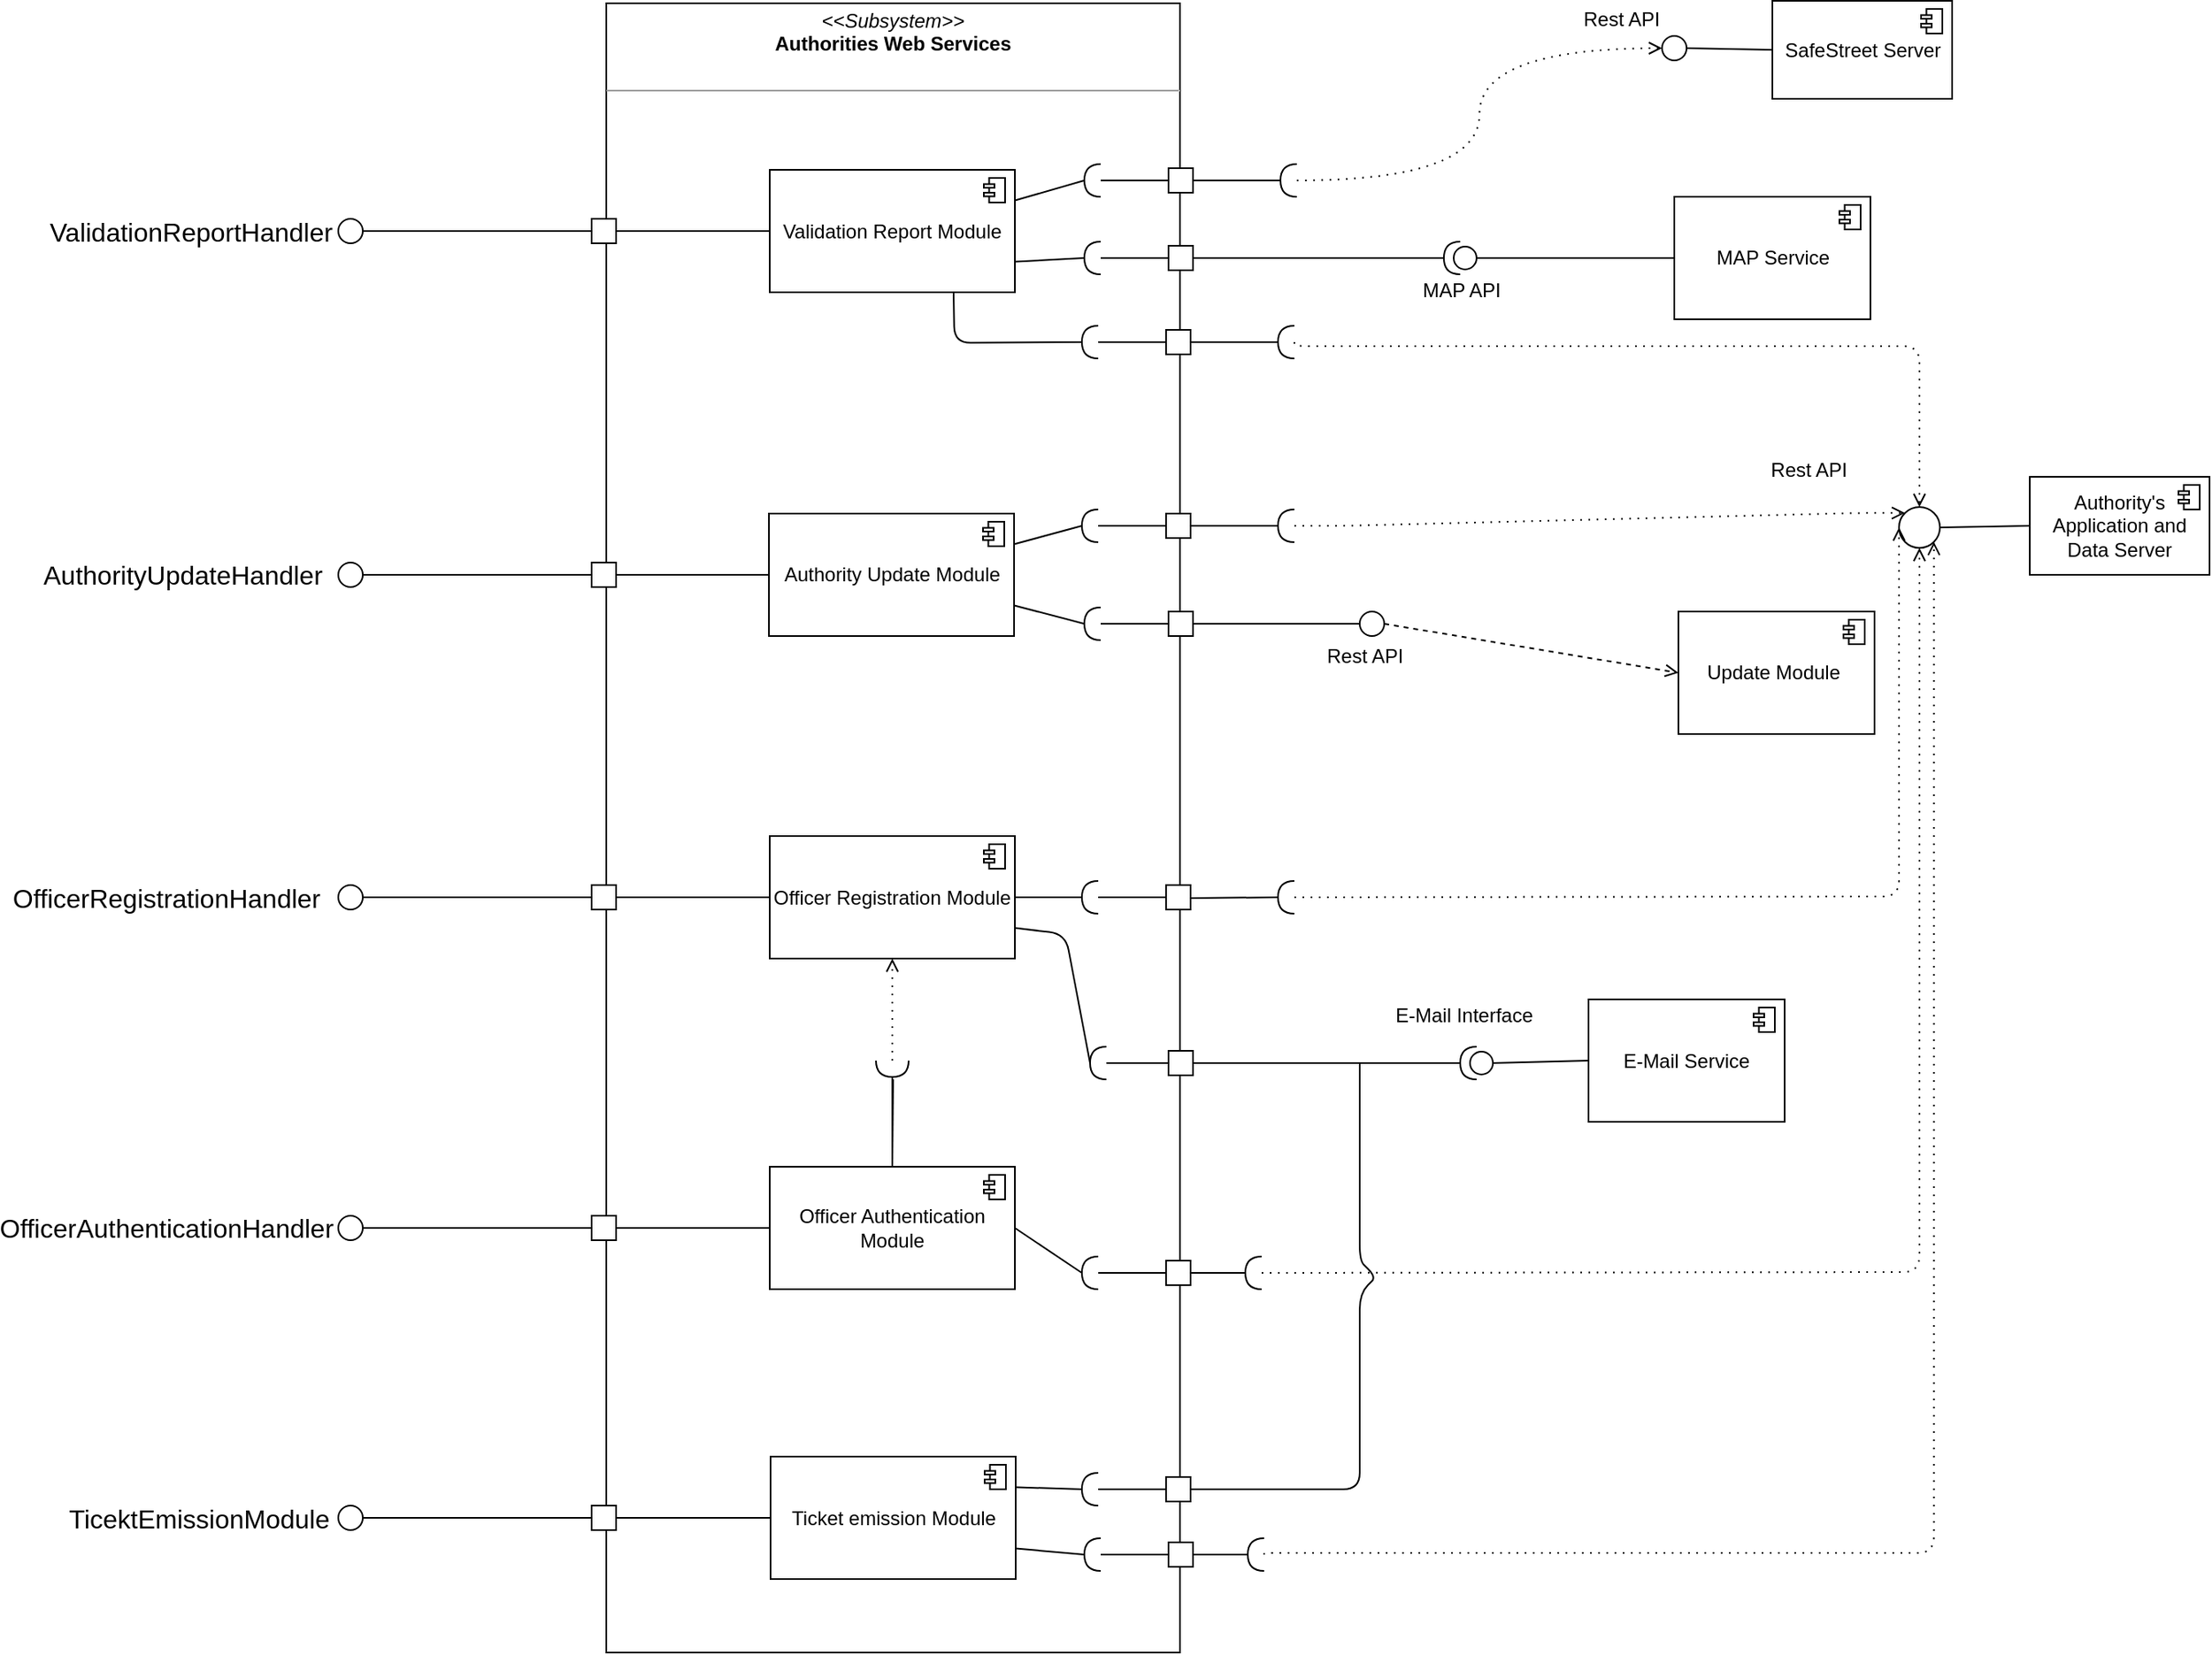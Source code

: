 <mxfile version="12.2.6" type="device" pages="1"><diagram id="7313FzTqsK04Uug-uQVO" name="Page-1"><mxGraphModel dx="630" dy="355" grid="1" gridSize="10" guides="1" tooltips="1" connect="1" arrows="1" fold="1" page="0" pageScale="1" pageWidth="1169" pageHeight="827" math="0" shadow="0"><root><mxCell id="0"/><mxCell id="1" parent="0"/><mxCell id="FjwU_czPNZbMRuDMUTkE-5" value="&lt;p style=&quot;margin: 0px ; margin-top: 4px ; text-align: center&quot;&gt;&lt;i&gt;&amp;lt;&amp;lt;Subsystem&amp;gt;&amp;gt;&lt;/i&gt;&lt;br&gt;&lt;b&gt;Authorities Web Services&lt;/b&gt;&lt;/p&gt;&lt;br&gt;&lt;hr size=&quot;1&quot;&gt;&lt;p style=&quot;margin: 0px ; margin-left: 4px&quot;&gt;&lt;br&gt;&lt;/p&gt;" style="verticalAlign=top;align=left;overflow=fill;fontSize=12;fontFamily=Helvetica;html=1;" parent="1" vertex="1"><mxGeometry x="409" y="30" width="351" height="1010" as="geometry"/></mxCell><mxCell id="FjwU_czPNZbMRuDMUTkE-6" value="Validation Report Module" style="html=1;outlineConnect=0;whiteSpace=wrap;shape=mxgraph.archimate3.application;appType=comp;archiType=square;" parent="1" vertex="1"><mxGeometry x="509" y="132" width="150" height="75" as="geometry"/></mxCell><mxCell id="FjwU_czPNZbMRuDMUTkE-7" value="Authority Update Module" style="html=1;outlineConnect=0;whiteSpace=wrap;shape=mxgraph.archimate3.application;appType=comp;archiType=square;" parent="1" vertex="1"><mxGeometry x="508.5" y="342.5" width="150" height="75" as="geometry"/></mxCell><mxCell id="FjwU_czPNZbMRuDMUTkE-8" value="Officer Registration Module" style="html=1;outlineConnect=0;whiteSpace=wrap;shape=mxgraph.archimate3.application;appType=comp;archiType=square;" parent="1" vertex="1"><mxGeometry x="509" y="540" width="150" height="75" as="geometry"/></mxCell><mxCell id="FjwU_czPNZbMRuDMUTkE-9" value="MAP Service" style="html=1;outlineConnect=0;whiteSpace=wrap;shape=mxgraph.archimate3.application;appType=comp;archiType=square;" parent="1" vertex="1"><mxGeometry x="1062.5" y="148.5" width="120" height="75" as="geometry"/></mxCell><mxCell id="FjwU_czPNZbMRuDMUTkE-11" value="&lt;font style=&quot;font-size: 16px&quot;&gt;ValidationReportHandler&lt;/font&gt;" style="text;html=1;strokeColor=none;fillColor=none;align=center;verticalAlign=middle;whiteSpace=wrap;rounded=0;" parent="1" vertex="1"><mxGeometry x="110" y="153" width="90" height="33" as="geometry"/></mxCell><mxCell id="FjwU_czPNZbMRuDMUTkE-13" value="" style="ellipse;html=1;verticalLabelPosition=bottom;labelBackgroundColor=#ffffff;verticalAlign=top;fillColor=#ffffff;aspect=fixed;" parent="1" vertex="1"><mxGeometry x="245" y="162" width="15" height="15" as="geometry"/></mxCell><mxCell id="FjwU_czPNZbMRuDMUTkE-14" value="" style="whiteSpace=wrap;html=1;aspect=fixed;" parent="1" vertex="1"><mxGeometry x="400" y="162" width="15" height="15" as="geometry"/></mxCell><mxCell id="FjwU_czPNZbMRuDMUTkE-15" value="" style="endArrow=none;html=1;exitX=1;exitY=0.5;exitDx=0;exitDy=0;entryX=0;entryY=0.5;entryDx=0;entryDy=0;" parent="1" source="FjwU_czPNZbMRuDMUTkE-13" target="FjwU_czPNZbMRuDMUTkE-14" edge="1"><mxGeometry width="50" height="50" relative="1" as="geometry"><mxPoint x="310" y="250" as="sourcePoint"/><mxPoint x="360" y="200" as="targetPoint"/></mxGeometry></mxCell><mxCell id="FjwU_czPNZbMRuDMUTkE-16" value="" style="endArrow=none;html=1;entryX=0;entryY=0.5;entryDx=0;entryDy=0;entryPerimeter=0;exitX=1;exitY=0.5;exitDx=0;exitDy=0;" parent="1" source="FjwU_czPNZbMRuDMUTkE-14" target="FjwU_czPNZbMRuDMUTkE-6" edge="1"><mxGeometry width="50" height="50" relative="1" as="geometry"><mxPoint x="290" y="290" as="sourcePoint"/><mxPoint x="340" y="240" as="targetPoint"/></mxGeometry></mxCell><mxCell id="FjwU_czPNZbMRuDMUTkE-17" value="" style="whiteSpace=wrap;html=1;aspect=fixed;" parent="1" vertex="1"><mxGeometry x="753" y="178.5" width="15" height="15" as="geometry"/></mxCell><mxCell id="FjwU_czPNZbMRuDMUTkE-18" value="" style="shape=requiredInterface;html=1;verticalLabelPosition=bottom;direction=west;" parent="1" vertex="1"><mxGeometry x="701.5" y="176" width="10" height="20" as="geometry"/></mxCell><mxCell id="FjwU_czPNZbMRuDMUTkE-23" value="" style="endArrow=none;html=1;entryX=1;entryY=0.5;entryDx=0;entryDy=0;entryPerimeter=0;exitX=1;exitY=0.75;exitDx=0;exitDy=0;exitPerimeter=0;" parent="1" source="FjwU_czPNZbMRuDMUTkE-6" target="FjwU_czPNZbMRuDMUTkE-18" edge="1"><mxGeometry width="50" height="50" relative="1" as="geometry"><mxPoint x="658" y="186" as="sourcePoint"/><mxPoint x="720" y="215" as="targetPoint"/></mxGeometry></mxCell><mxCell id="FjwU_czPNZbMRuDMUTkE-24" value="" style="endArrow=none;html=1;entryX=0;entryY=0.5;entryDx=0;entryDy=0;exitX=0;exitY=0.5;exitDx=0;exitDy=0;exitPerimeter=0;" parent="1" source="FjwU_czPNZbMRuDMUTkE-18" target="FjwU_czPNZbMRuDMUTkE-17" edge="1"><mxGeometry width="50" height="50" relative="1" as="geometry"><mxPoint x="721.5" y="256" as="sourcePoint"/><mxPoint x="763" y="256" as="targetPoint"/></mxGeometry></mxCell><mxCell id="FjwU_czPNZbMRuDMUTkE-25" value="MAP API" style="shape=providedRequiredInterface;html=1;verticalLabelPosition=bottom;direction=west;" parent="1" vertex="1"><mxGeometry x="921.5" y="176" width="20" height="20" as="geometry"/></mxCell><mxCell id="FjwU_czPNZbMRuDMUTkE-28" value="" style="endArrow=none;html=1;entryX=1;entryY=0.5;entryDx=0;entryDy=0;exitX=1;exitY=0.5;exitDx=0;exitDy=0;entryPerimeter=0;" parent="1" source="FjwU_czPNZbMRuDMUTkE-17" target="FjwU_czPNZbMRuDMUTkE-25" edge="1"><mxGeometry width="50" height="50" relative="1" as="geometry"><mxPoint x="778" y="256" as="sourcePoint"/><mxPoint x="931.5" y="255" as="targetPoint"/></mxGeometry></mxCell><mxCell id="FjwU_czPNZbMRuDMUTkE-30" value="" style="endArrow=none;html=1;entryX=0;entryY=0.5;entryDx=0;entryDy=0;exitX=0;exitY=0.5;exitDx=0;exitDy=0;entryPerimeter=0;exitPerimeter=0;" parent="1" source="FjwU_czPNZbMRuDMUTkE-25" target="FjwU_czPNZbMRuDMUTkE-9" edge="1"><mxGeometry width="50" height="50" relative="1" as="geometry"><mxPoint x="950" y="204" as="sourcePoint"/><mxPoint x="1070" y="207.5" as="targetPoint"/></mxGeometry></mxCell><mxCell id="FjwU_czPNZbMRuDMUTkE-31" value="Authority's Application and Data Server" style="html=1;outlineConnect=0;whiteSpace=wrap;shape=mxgraph.archimate3.application;appType=comp;archiType=square;" parent="1" vertex="1"><mxGeometry x="1280" y="320" width="110" height="60" as="geometry"/></mxCell><mxCell id="FjwU_czPNZbMRuDMUTkE-32" value="" style="ellipse;html=1;verticalLabelPosition=bottom;labelBackgroundColor=#ffffff;verticalAlign=top;fillColor=#ffffff;aspect=fixed;" parent="1" vertex="1"><mxGeometry x="1200" y="338.5" width="25" height="25" as="geometry"/></mxCell><mxCell id="FjwU_czPNZbMRuDMUTkE-33" value="" style="endArrow=none;html=1;entryX=0;entryY=0.5;entryDx=0;entryDy=0;exitX=1;exitY=0.5;exitDx=0;exitDy=0;entryPerimeter=0;" parent="1" source="FjwU_czPNZbMRuDMUTkE-32" target="FjwU_czPNZbMRuDMUTkE-31" edge="1"><mxGeometry width="50" height="50" relative="1" as="geometry"><mxPoint x="992" y="259" as="sourcePoint"/><mxPoint x="1112" y="262.5" as="targetPoint"/></mxGeometry></mxCell><mxCell id="FjwU_czPNZbMRuDMUTkE-34" value="" style="shape=requiredInterface;html=1;verticalLabelPosition=bottom;direction=west;" parent="1" vertex="1"><mxGeometry x="700" y="227.5" width="10" height="20" as="geometry"/></mxCell><mxCell id="FjwU_czPNZbMRuDMUTkE-35" value="" style="endArrow=none;html=1;entryX=0;entryY=0.5;entryDx=0;entryDy=0;exitX=0;exitY=0.5;exitDx=0;exitDy=0;exitPerimeter=0;" parent="1" source="FjwU_czPNZbMRuDMUTkE-34" target="FjwU_czPNZbMRuDMUTkE-36" edge="1"><mxGeometry width="50" height="50" relative="1" as="geometry"><mxPoint x="720" y="205" as="sourcePoint"/><mxPoint x="761.5" y="205" as="targetPoint"/></mxGeometry></mxCell><mxCell id="FjwU_czPNZbMRuDMUTkE-36" value="" style="whiteSpace=wrap;html=1;aspect=fixed;" parent="1" vertex="1"><mxGeometry x="751.5" y="230" width="15" height="15" as="geometry"/></mxCell><mxCell id="FjwU_czPNZbMRuDMUTkE-37" value="" style="endArrow=none;html=1;entryX=1;entryY=0.5;entryDx=0;entryDy=0;exitX=0.75;exitY=1;exitDx=0;exitDy=0;exitPerimeter=0;entryPerimeter=0;" parent="1" source="FjwU_czPNZbMRuDMUTkE-6" target="FjwU_czPNZbMRuDMUTkE-34" edge="1"><mxGeometry width="50" height="50" relative="1" as="geometry"><mxPoint x="620" y="237" as="sourcePoint"/><mxPoint x="661.5" y="237" as="targetPoint"/><Array as="points"><mxPoint x="622" y="238"/></Array></mxGeometry></mxCell><mxCell id="FjwU_czPNZbMRuDMUTkE-38" value="" style="shape=requiredInterface;html=1;verticalLabelPosition=bottom;direction=west;" parent="1" vertex="1"><mxGeometry x="820" y="227.5" width="10" height="20" as="geometry"/></mxCell><mxCell id="FjwU_czPNZbMRuDMUTkE-39" value="" style="endArrow=none;html=1;entryX=1;entryY=0.5;entryDx=0;entryDy=0;exitX=1;exitY=0.5;exitDx=0;exitDy=0;entryPerimeter=0;" parent="1" source="FjwU_czPNZbMRuDMUTkE-36" target="FjwU_czPNZbMRuDMUTkE-38" edge="1"><mxGeometry width="50" height="50" relative="1" as="geometry"><mxPoint x="720" y="247.5" as="sourcePoint"/><mxPoint x="761.5" y="247.5" as="targetPoint"/></mxGeometry></mxCell><mxCell id="FjwU_czPNZbMRuDMUTkE-41" value="" style="edgeStyle=elbowEdgeStyle;html=1;endArrow=open;elbow=vertical;endFill=0;dashed=1;dashPattern=1 4;exitX=0;exitY=0.5;exitDx=0;exitDy=0;exitPerimeter=0;entryX=0.5;entryY=0;entryDx=0;entryDy=0;" parent="1" source="FjwU_czPNZbMRuDMUTkE-38" target="FjwU_czPNZbMRuDMUTkE-32" edge="1"><mxGeometry width="160" relative="1" as="geometry"><mxPoint x="870" y="250" as="sourcePoint"/><mxPoint x="1030" y="250" as="targetPoint"/><Array as="points"><mxPoint x="880" y="240"/><mxPoint x="910" y="240"/></Array></mxGeometry></mxCell><mxCell id="FjwU_czPNZbMRuDMUTkE-43" value="Rest API" style="text;html=1;strokeColor=none;fillColor=none;align=center;verticalAlign=middle;whiteSpace=wrap;rounded=0;" parent="1" vertex="1"><mxGeometry x="1100" y="306" width="90" height="20" as="geometry"/></mxCell><mxCell id="FjwU_czPNZbMRuDMUTkE-49" value="" style="shape=requiredInterface;html=1;verticalLabelPosition=bottom;direction=west;" parent="1" vertex="1"><mxGeometry x="700" y="340" width="10" height="20" as="geometry"/></mxCell><mxCell id="FjwU_czPNZbMRuDMUTkE-50" value="" style="endArrow=none;html=1;entryX=0;entryY=0.5;entryDx=0;entryDy=0;exitX=0;exitY=0.5;exitDx=0;exitDy=0;exitPerimeter=0;" parent="1" source="FjwU_czPNZbMRuDMUTkE-49" target="FjwU_czPNZbMRuDMUTkE-51" edge="1"><mxGeometry width="50" height="50" relative="1" as="geometry"><mxPoint x="720" y="317.5" as="sourcePoint"/><mxPoint x="761.5" y="317.5" as="targetPoint"/></mxGeometry></mxCell><mxCell id="FjwU_czPNZbMRuDMUTkE-51" value="" style="whiteSpace=wrap;html=1;aspect=fixed;" parent="1" vertex="1"><mxGeometry x="751.5" y="342.5" width="15" height="15" as="geometry"/></mxCell><mxCell id="FjwU_czPNZbMRuDMUTkE-52" value="" style="shape=requiredInterface;html=1;verticalLabelPosition=bottom;direction=west;" parent="1" vertex="1"><mxGeometry x="820" y="340" width="10" height="20" as="geometry"/></mxCell><mxCell id="FjwU_czPNZbMRuDMUTkE-53" value="" style="endArrow=none;html=1;entryX=1;entryY=0.5;entryDx=0;entryDy=0;exitX=1;exitY=0.5;exitDx=0;exitDy=0;entryPerimeter=0;" parent="1" source="FjwU_czPNZbMRuDMUTkE-51" target="FjwU_czPNZbMRuDMUTkE-52" edge="1"><mxGeometry width="50" height="50" relative="1" as="geometry"><mxPoint x="720" y="360" as="sourcePoint"/><mxPoint x="761.5" y="360" as="targetPoint"/></mxGeometry></mxCell><mxCell id="FjwU_czPNZbMRuDMUTkE-54" value="" style="endArrow=none;html=1;entryX=1;entryY=0.5;entryDx=0;entryDy=0;exitX=1;exitY=0.25;exitDx=0;exitDy=0;exitPerimeter=0;entryPerimeter=0;" parent="1" source="FjwU_czPNZbMRuDMUTkE-7" target="FjwU_czPNZbMRuDMUTkE-49" edge="1"><mxGeometry width="50" height="50" relative="1" as="geometry"><mxPoint x="720" y="390" as="sourcePoint"/><mxPoint x="761.5" y="390" as="targetPoint"/></mxGeometry></mxCell><mxCell id="FjwU_czPNZbMRuDMUTkE-55" value="" style="edgeStyle=entityRelationEdgeStyle;html=1;endArrow=open;elbow=vertical;endFill=0;dashed=1;dashPattern=1 4;exitX=0;exitY=0.5;exitDx=0;exitDy=0;exitPerimeter=0;entryX=0;entryY=0;entryDx=0;entryDy=0;" parent="1" source="FjwU_czPNZbMRuDMUTkE-52" target="FjwU_czPNZbMRuDMUTkE-32" edge="1"><mxGeometry width="160" relative="1" as="geometry"><mxPoint x="840.345" y="247.207" as="sourcePoint"/><mxPoint x="1080" y="333" as="targetPoint"/></mxGeometry></mxCell><mxCell id="FjwU_czPNZbMRuDMUTkE-59" value="" style="ellipse;html=1;verticalLabelPosition=bottom;labelBackgroundColor=#ffffff;verticalAlign=top;fillColor=#ffffff;aspect=fixed;" parent="1" vertex="1"><mxGeometry x="245" y="372.5" width="15" height="15" as="geometry"/></mxCell><mxCell id="FjwU_czPNZbMRuDMUTkE-60" value="" style="whiteSpace=wrap;html=1;aspect=fixed;" parent="1" vertex="1"><mxGeometry x="400" y="372.5" width="15" height="15" as="geometry"/></mxCell><mxCell id="FjwU_czPNZbMRuDMUTkE-61" value="" style="endArrow=none;html=1;exitX=1;exitY=0.5;exitDx=0;exitDy=0;entryX=0;entryY=0.5;entryDx=0;entryDy=0;" parent="1" source="FjwU_czPNZbMRuDMUTkE-59" target="FjwU_czPNZbMRuDMUTkE-60" edge="1"><mxGeometry width="50" height="50" relative="1" as="geometry"><mxPoint x="310" y="460.5" as="sourcePoint"/><mxPoint x="360" y="410.5" as="targetPoint"/></mxGeometry></mxCell><mxCell id="FjwU_czPNZbMRuDMUTkE-62" value="&lt;font style=&quot;font-size: 16px&quot;&gt;AuthorityUpdateHandler&lt;/font&gt;" style="text;html=1;strokeColor=none;fillColor=none;align=center;verticalAlign=middle;whiteSpace=wrap;rounded=0;" parent="1" vertex="1"><mxGeometry x="105" y="363.5" width="90" height="33" as="geometry"/></mxCell><mxCell id="FjwU_czPNZbMRuDMUTkE-63" value="" style="endArrow=none;html=1;exitX=1;exitY=0.5;exitDx=0;exitDy=0;entryX=0;entryY=0.5;entryDx=0;entryDy=0;entryPerimeter=0;" parent="1" source="FjwU_czPNZbMRuDMUTkE-60" target="FjwU_czPNZbMRuDMUTkE-7" edge="1"><mxGeometry width="50" height="50" relative="1" as="geometry"><mxPoint x="270" y="390" as="sourcePoint"/><mxPoint x="410" y="390" as="targetPoint"/></mxGeometry></mxCell><mxCell id="FjwU_czPNZbMRuDMUTkE-74" value="" style="shape=requiredInterface;html=1;verticalLabelPosition=bottom;direction=west;" parent="1" vertex="1"><mxGeometry x="700" y="567.5" width="10" height="20" as="geometry"/></mxCell><mxCell id="FjwU_czPNZbMRuDMUTkE-75" value="" style="endArrow=none;html=1;entryX=0;entryY=0.5;entryDx=0;entryDy=0;exitX=0;exitY=0.5;exitDx=0;exitDy=0;exitPerimeter=0;" parent="1" source="FjwU_czPNZbMRuDMUTkE-74" target="FjwU_czPNZbMRuDMUTkE-76" edge="1"><mxGeometry width="50" height="50" relative="1" as="geometry"><mxPoint x="720" y="545" as="sourcePoint"/><mxPoint x="761.5" y="545" as="targetPoint"/></mxGeometry></mxCell><mxCell id="FjwU_czPNZbMRuDMUTkE-76" value="" style="whiteSpace=wrap;html=1;aspect=fixed;" parent="1" vertex="1"><mxGeometry x="751.5" y="570" width="15" height="15" as="geometry"/></mxCell><mxCell id="FjwU_czPNZbMRuDMUTkE-79" value="" style="endArrow=none;html=1;entryX=1;entryY=0.5;entryDx=0;entryDy=0;exitX=1;exitY=0.5;exitDx=0;exitDy=0;exitPerimeter=0;entryPerimeter=0;" parent="1" source="FjwU_czPNZbMRuDMUTkE-8" target="FjwU_czPNZbMRuDMUTkE-74" edge="1"><mxGeometry width="50" height="50" relative="1" as="geometry"><mxPoint x="720" y="587.5" as="sourcePoint"/><mxPoint x="761.5" y="587.5" as="targetPoint"/></mxGeometry></mxCell><mxCell id="FjwU_czPNZbMRuDMUTkE-84" value="" style="ellipse;html=1;verticalLabelPosition=bottom;labelBackgroundColor=#ffffff;verticalAlign=top;fillColor=#ffffff;aspect=fixed;" parent="1" vertex="1"><mxGeometry x="245" y="570" width="15" height="15" as="geometry"/></mxCell><mxCell id="FjwU_czPNZbMRuDMUTkE-85" value="" style="whiteSpace=wrap;html=1;aspect=fixed;" parent="1" vertex="1"><mxGeometry x="400" y="570" width="15" height="15" as="geometry"/></mxCell><mxCell id="FjwU_czPNZbMRuDMUTkE-86" value="" style="endArrow=none;html=1;exitX=1;exitY=0.5;exitDx=0;exitDy=0;entryX=0;entryY=0.5;entryDx=0;entryDy=0;" parent="1" source="FjwU_czPNZbMRuDMUTkE-84" target="FjwU_czPNZbMRuDMUTkE-85" edge="1"><mxGeometry width="50" height="50" relative="1" as="geometry"><mxPoint x="310" y="658" as="sourcePoint"/><mxPoint x="360" y="608" as="targetPoint"/></mxGeometry></mxCell><mxCell id="FjwU_czPNZbMRuDMUTkE-87" value="&lt;span style=&quot;font-size: 16px&quot;&gt;OfficerAuthenticationHandler&lt;/span&gt;" style="text;html=1;strokeColor=none;fillColor=none;align=center;verticalAlign=middle;whiteSpace=wrap;rounded=0;" parent="1" vertex="1"><mxGeometry x="105" y="763.5" width="70" height="33" as="geometry"/></mxCell><mxCell id="FjwU_czPNZbMRuDMUTkE-89" value="" style="endArrow=none;html=1;entryX=0;entryY=0.5;entryDx=0;entryDy=0;entryPerimeter=0;exitX=1;exitY=0.5;exitDx=0;exitDy=0;" parent="1" source="FjwU_czPNZbMRuDMUTkE-85" target="FjwU_czPNZbMRuDMUTkE-8" edge="1"><mxGeometry width="50" height="50" relative="1" as="geometry"><mxPoint x="270.0" y="587.5" as="sourcePoint"/><mxPoint x="410" y="587.5" as="targetPoint"/></mxGeometry></mxCell><mxCell id="FjwU_czPNZbMRuDMUTkE-98" value="Officer Authentication Module" style="html=1;outlineConnect=0;whiteSpace=wrap;shape=mxgraph.archimate3.application;appType=comp;archiType=square;" parent="1" vertex="1"><mxGeometry x="509" y="742.5" width="150" height="75" as="geometry"/></mxCell><mxCell id="FjwU_czPNZbMRuDMUTkE-99" value="" style="ellipse;html=1;verticalLabelPosition=bottom;labelBackgroundColor=#ffffff;verticalAlign=top;fillColor=#ffffff;aspect=fixed;" parent="1" vertex="1"><mxGeometry x="245" y="772.5" width="15" height="15" as="geometry"/></mxCell><mxCell id="FjwU_czPNZbMRuDMUTkE-100" value="" style="whiteSpace=wrap;html=1;aspect=fixed;" parent="1" vertex="1"><mxGeometry x="400" y="772.5" width="15" height="15" as="geometry"/></mxCell><mxCell id="FjwU_czPNZbMRuDMUTkE-101" value="" style="endArrow=none;html=1;exitX=1;exitY=0.5;exitDx=0;exitDy=0;entryX=0;entryY=0.5;entryDx=0;entryDy=0;" parent="1" source="FjwU_czPNZbMRuDMUTkE-99" target="FjwU_czPNZbMRuDMUTkE-100" edge="1"><mxGeometry width="50" height="50" relative="1" as="geometry"><mxPoint x="310" y="888" as="sourcePoint"/><mxPoint x="360" y="838" as="targetPoint"/></mxGeometry></mxCell><mxCell id="FjwU_czPNZbMRuDMUTkE-102" value="&lt;font style=&quot;font-size: 16px&quot;&gt;OfficerRegistrationHandler&lt;/font&gt;" style="text;html=1;strokeColor=none;fillColor=none;align=center;verticalAlign=middle;whiteSpace=wrap;rounded=0;" parent="1" vertex="1"><mxGeometry x="85" y="561" width="110" height="33" as="geometry"/></mxCell><mxCell id="FjwU_czPNZbMRuDMUTkE-103" value="" style="endArrow=none;html=1;entryX=0;entryY=0.5;entryDx=0;entryDy=0;entryPerimeter=0;exitX=1;exitY=0.5;exitDx=0;exitDy=0;" parent="1" source="FjwU_czPNZbMRuDMUTkE-100" target="FjwU_czPNZbMRuDMUTkE-98" edge="1"><mxGeometry width="50" height="50" relative="1" as="geometry"><mxPoint x="430" y="808" as="sourcePoint"/><mxPoint x="485" y="870.0" as="targetPoint"/></mxGeometry></mxCell><mxCell id="FjwU_czPNZbMRuDMUTkE-121" value="" style="shape=requiredInterface;html=1;verticalLabelPosition=bottom;direction=west;" parent="1" vertex="1"><mxGeometry x="700" y="797.5" width="10" height="20" as="geometry"/></mxCell><mxCell id="FjwU_czPNZbMRuDMUTkE-122" value="" style="endArrow=none;html=1;entryX=0;entryY=0.5;entryDx=0;entryDy=0;exitX=0;exitY=0.5;exitDx=0;exitDy=0;exitPerimeter=0;" parent="1" source="FjwU_czPNZbMRuDMUTkE-121" target="FjwU_czPNZbMRuDMUTkE-123" edge="1"><mxGeometry width="50" height="50" relative="1" as="geometry"><mxPoint x="720" y="775" as="sourcePoint"/><mxPoint x="761.5" y="775" as="targetPoint"/></mxGeometry></mxCell><mxCell id="FjwU_czPNZbMRuDMUTkE-123" value="" style="whiteSpace=wrap;html=1;aspect=fixed;" parent="1" vertex="1"><mxGeometry x="751.5" y="800" width="15" height="15" as="geometry"/></mxCell><mxCell id="FjwU_czPNZbMRuDMUTkE-124" value="" style="shape=requiredInterface;html=1;verticalLabelPosition=bottom;direction=west;" parent="1" vertex="1"><mxGeometry x="800" y="797.5" width="10" height="20" as="geometry"/></mxCell><mxCell id="FjwU_czPNZbMRuDMUTkE-125" value="" style="endArrow=none;html=1;entryX=1;entryY=0.5;entryDx=0;entryDy=0;exitX=1;exitY=0.5;exitDx=0;exitDy=0;entryPerimeter=0;" parent="1" source="FjwU_czPNZbMRuDMUTkE-123" target="FjwU_czPNZbMRuDMUTkE-124" edge="1"><mxGeometry width="50" height="50" relative="1" as="geometry"><mxPoint x="720" y="817.5" as="sourcePoint"/><mxPoint x="761.5" y="817.5" as="targetPoint"/></mxGeometry></mxCell><mxCell id="FjwU_czPNZbMRuDMUTkE-126" value="" style="endArrow=none;html=1;entryX=1;entryY=0.5;entryDx=0;entryDy=0;exitX=1;exitY=0.5;exitDx=0;exitDy=0;exitPerimeter=0;entryPerimeter=0;" parent="1" source="FjwU_czPNZbMRuDMUTkE-98" target="FjwU_czPNZbMRuDMUTkE-121" edge="1"><mxGeometry width="50" height="50" relative="1" as="geometry"><mxPoint x="720" y="695.5" as="sourcePoint"/><mxPoint x="761.5" y="695.5" as="targetPoint"/></mxGeometry></mxCell><mxCell id="FjwU_czPNZbMRuDMUTkE-127" value="" style="edgeStyle=elbowEdgeStyle;html=1;endArrow=open;elbow=vertical;endFill=0;dashed=1;dashPattern=1 4;exitX=0;exitY=0.5;exitDx=0;exitDy=0;exitPerimeter=0;entryX=0.5;entryY=1;entryDx=0;entryDy=0;" parent="1" source="FjwU_czPNZbMRuDMUTkE-124" target="FjwU_czPNZbMRuDMUTkE-32" edge="1"><mxGeometry width="160" relative="1" as="geometry"><mxPoint x="849.845" y="810.448" as="sourcePoint"/><mxPoint x="998" y="808" as="targetPoint"/><Array as="points"><mxPoint x="980" y="807"/><mxPoint x="1150" y="808"/><mxPoint x="1120" y="807"/><mxPoint x="1110" y="840"/><mxPoint x="1230" y="793"/><mxPoint x="1030" y="800"/><mxPoint x="1179.5" y="811"/><mxPoint x="989.5" y="810.5"/></Array></mxGeometry></mxCell><mxCell id="Ybgn34flJqkv2Dovc1XF-6" value="" style="endArrow=none;html=1;exitX=0;exitY=0.5;exitDx=0;exitDy=0;exitPerimeter=0;entryX=0.5;entryY=0;entryDx=0;entryDy=0;entryPerimeter=0;" parent="1" target="FjwU_czPNZbMRuDMUTkE-98" edge="1"><mxGeometry width="50" height="50" relative="1" as="geometry"><mxPoint x="584.5" y="689" as="sourcePoint"/><mxPoint x="630.5" y="712.5" as="targetPoint"/><Array as="points"/></mxGeometry></mxCell><mxCell id="Ybgn34flJqkv2Dovc1XF-29" value="" style="shape=requiredInterface;html=1;verticalLabelPosition=bottom;direction=west;" parent="1" vertex="1"><mxGeometry x="820" y="567.5" width="10" height="20" as="geometry"/></mxCell><mxCell id="Ybgn34flJqkv2Dovc1XF-30" value="" style="endArrow=none;html=1;entryX=1;entryY=0.5;entryDx=0;entryDy=0;entryPerimeter=0;" parent="1" target="Ybgn34flJqkv2Dovc1XF-29" edge="1"><mxGeometry width="50" height="50" relative="1" as="geometry"><mxPoint x="767" y="578" as="sourcePoint"/><mxPoint x="830" y="390" as="targetPoint"/></mxGeometry></mxCell><mxCell id="Ybgn34flJqkv2Dovc1XF-31" value="" style="edgeStyle=elbowEdgeStyle;html=1;endArrow=open;elbow=vertical;endFill=0;dashed=1;dashPattern=1 4;exitX=0;exitY=0.5;exitDx=0;exitDy=0;exitPerimeter=0;entryX=0;entryY=0.5;entryDx=0;entryDy=0;" parent="1" source="Ybgn34flJqkv2Dovc1XF-29" target="FjwU_czPNZbMRuDMUTkE-32" edge="1"><mxGeometry width="160" relative="1" as="geometry"><mxPoint x="846.345" y="577.552" as="sourcePoint"/><mxPoint x="1280" y="577" as="targetPoint"/><Array as="points"><mxPoint x="1000" y="577"/><mxPoint x="1016" y="577"/><mxPoint x="1186" y="578"/><mxPoint x="1156" y="577"/><mxPoint x="1146" y="610"/><mxPoint x="1266" y="563"/><mxPoint x="1066" y="570"/><mxPoint x="1215.5" y="581"/><mxPoint x="1025.5" y="580.5"/></Array></mxGeometry></mxCell><mxCell id="n9TejA19yxq6GMOSqFaD-4" value="Update Module&amp;nbsp;" style="html=1;outlineConnect=0;whiteSpace=wrap;shape=mxgraph.archimate3.application;appType=comp;archiType=square;" vertex="1" parent="1"><mxGeometry x="1065" y="402.5" width="120" height="75" as="geometry"/></mxCell><mxCell id="n9TejA19yxq6GMOSqFaD-6" value="" style="endArrow=open;html=1;entryX=0;entryY=0.5;entryDx=0;entryDy=0;exitX=1;exitY=0.5;exitDx=0;exitDy=0;entryPerimeter=0;dashed=1;endFill=0;" edge="1" parent="1" source="n9TejA19yxq6GMOSqFaD-75" target="n9TejA19yxq6GMOSqFaD-4"><mxGeometry width="50" height="50" relative="1" as="geometry"><mxPoint x="890" y="410" as="sourcePoint"/><mxPoint x="1057.5" y="510" as="targetPoint"/></mxGeometry></mxCell><mxCell id="n9TejA19yxq6GMOSqFaD-12" value="" style="shape=requiredInterface;html=1;verticalLabelPosition=bottom;direction=west;" vertex="1" parent="1"><mxGeometry x="701.5" y="400" width="10" height="20" as="geometry"/></mxCell><mxCell id="n9TejA19yxq6GMOSqFaD-13" value="" style="endArrow=none;html=1;entryX=0;entryY=0.5;entryDx=0;entryDy=0;exitX=0;exitY=0.5;exitDx=0;exitDy=0;exitPerimeter=0;" edge="1" parent="1" source="n9TejA19yxq6GMOSqFaD-12" target="n9TejA19yxq6GMOSqFaD-14"><mxGeometry width="50" height="50" relative="1" as="geometry"><mxPoint x="721.5" y="377.5" as="sourcePoint"/><mxPoint x="763.0" y="377.5" as="targetPoint"/></mxGeometry></mxCell><mxCell id="n9TejA19yxq6GMOSqFaD-14" value="" style="whiteSpace=wrap;html=1;aspect=fixed;" vertex="1" parent="1"><mxGeometry x="753" y="402.5" width="15" height="15" as="geometry"/></mxCell><mxCell id="n9TejA19yxq6GMOSqFaD-17" value="" style="endArrow=none;html=1;entryX=1;entryY=0.5;entryDx=0;entryDy=0;exitX=1;exitY=0.75;exitDx=0;exitDy=0;exitPerimeter=0;entryPerimeter=0;" edge="1" parent="1" source="FjwU_czPNZbMRuDMUTkE-7" target="n9TejA19yxq6GMOSqFaD-12"><mxGeometry width="50" height="50" relative="1" as="geometry"><mxPoint x="668.5" y="371.25" as="sourcePoint"/><mxPoint x="710" y="360" as="targetPoint"/></mxGeometry></mxCell><mxCell id="n9TejA19yxq6GMOSqFaD-18" value="" style="endArrow=none;html=1;entryX=0;entryY=0.5;entryDx=0;entryDy=0;exitX=1;exitY=0.5;exitDx=0;exitDy=0;" edge="1" parent="1" source="n9TejA19yxq6GMOSqFaD-14" target="n9TejA19yxq6GMOSqFaD-75"><mxGeometry width="50" height="50" relative="1" as="geometry"><mxPoint x="831.5" y="410" as="sourcePoint"/><mxPoint x="870" y="410" as="targetPoint"/></mxGeometry></mxCell><mxCell id="n9TejA19yxq6GMOSqFaD-19" value="" style="shape=requiredInterface;html=1;verticalLabelPosition=bottom;direction=west;" vertex="1" parent="1"><mxGeometry x="701.5" y="128.5" width="10" height="20" as="geometry"/></mxCell><mxCell id="n9TejA19yxq6GMOSqFaD-20" value="" style="endArrow=none;html=1;entryX=0;entryY=0.5;entryDx=0;entryDy=0;exitX=0;exitY=0.5;exitDx=0;exitDy=0;exitPerimeter=0;" edge="1" parent="1" source="n9TejA19yxq6GMOSqFaD-19" target="n9TejA19yxq6GMOSqFaD-21"><mxGeometry width="50" height="50" relative="1" as="geometry"><mxPoint x="721.5" y="106" as="sourcePoint"/><mxPoint x="763.0" y="106" as="targetPoint"/></mxGeometry></mxCell><mxCell id="n9TejA19yxq6GMOSqFaD-21" value="" style="whiteSpace=wrap;html=1;aspect=fixed;" vertex="1" parent="1"><mxGeometry x="753" y="131" width="15" height="15" as="geometry"/></mxCell><mxCell id="n9TejA19yxq6GMOSqFaD-22" value="" style="shape=requiredInterface;html=1;verticalLabelPosition=bottom;direction=west;" vertex="1" parent="1"><mxGeometry x="821.5" y="128.5" width="10" height="20" as="geometry"/></mxCell><mxCell id="n9TejA19yxq6GMOSqFaD-23" value="" style="endArrow=none;html=1;entryX=1;entryY=0.5;entryDx=0;entryDy=0;exitX=1;exitY=0.5;exitDx=0;exitDy=0;entryPerimeter=0;" edge="1" parent="1" source="n9TejA19yxq6GMOSqFaD-21" target="n9TejA19yxq6GMOSqFaD-22"><mxGeometry width="50" height="50" relative="1" as="geometry"><mxPoint x="721.5" y="148.5" as="sourcePoint"/><mxPoint x="763.0" y="148.5" as="targetPoint"/></mxGeometry></mxCell><mxCell id="n9TejA19yxq6GMOSqFaD-24" value="" style="endArrow=none;html=1;entryX=1;entryY=0.5;entryDx=0;entryDy=0;entryPerimeter=0;exitX=1;exitY=0.25;exitDx=0;exitDy=0;exitPerimeter=0;" edge="1" parent="1" source="FjwU_czPNZbMRuDMUTkE-6" target="n9TejA19yxq6GMOSqFaD-19"><mxGeometry width="50" height="50" relative="1" as="geometry"><mxPoint x="669.0" y="198.25" as="sourcePoint"/><mxPoint x="711.5" y="196" as="targetPoint"/></mxGeometry></mxCell><mxCell id="n9TejA19yxq6GMOSqFaD-25" value="" style="edgeStyle=orthogonalEdgeStyle;html=1;endArrow=open;elbow=vertical;endFill=0;dashed=1;dashPattern=1 4;exitX=0;exitY=0.5;exitDx=0;exitDy=0;exitPerimeter=0;entryX=0;entryY=0.5;entryDx=0;entryDy=0;curved=1;" edge="1" parent="1" source="n9TejA19yxq6GMOSqFaD-22" target="n9TejA19yxq6GMOSqFaD-26"><mxGeometry width="160" relative="1" as="geometry"><mxPoint x="878.845" y="135.207" as="sourcePoint"/><mxPoint x="1256.086" y="236.586" as="targetPoint"/></mxGeometry></mxCell><mxCell id="n9TejA19yxq6GMOSqFaD-26" value="" style="ellipse;html=1;verticalLabelPosition=bottom;labelBackgroundColor=#ffffff;verticalAlign=top;fillColor=#ffffff;aspect=fixed;" vertex="1" parent="1"><mxGeometry x="1055" y="50" width="15" height="15" as="geometry"/></mxCell><mxCell id="n9TejA19yxq6GMOSqFaD-29" value="Rest API" style="text;html=1;resizable=0;points=[];autosize=1;align=left;verticalAlign=top;spacingTop=-4;" vertex="1" parent="1"><mxGeometry x="1005" y="30" width="60" height="20" as="geometry"/></mxCell><mxCell id="n9TejA19yxq6GMOSqFaD-30" value="SafeStreet Server" style="html=1;outlineConnect=0;whiteSpace=wrap;shape=mxgraph.archimate3.application;appType=comp;archiType=square;" vertex="1" parent="1"><mxGeometry x="1122.5" y="28.5" width="110" height="60" as="geometry"/></mxCell><mxCell id="n9TejA19yxq6GMOSqFaD-31" value="" style="endArrow=none;html=1;entryX=0;entryY=0.5;entryDx=0;entryDy=0;exitX=1;exitY=0.5;exitDx=0;exitDy=0;entryPerimeter=0;" edge="1" parent="1" source="n9TejA19yxq6GMOSqFaD-26" target="n9TejA19yxq6GMOSqFaD-30"><mxGeometry width="50" height="50" relative="1" as="geometry"><mxPoint x="951.5" y="196" as="sourcePoint"/><mxPoint x="1072.5" y="196" as="targetPoint"/></mxGeometry></mxCell><mxCell id="n9TejA19yxq6GMOSqFaD-32" value="E-Mail Service" style="html=1;outlineConnect=0;whiteSpace=wrap;shape=mxgraph.archimate3.application;appType=comp;archiType=square;" vertex="1" parent="1"><mxGeometry x="1010" y="640" width="120" height="75" as="geometry"/></mxCell><mxCell id="n9TejA19yxq6GMOSqFaD-33" value="" style="shape=providedRequiredInterface;html=1;verticalLabelPosition=bottom;direction=west;" vertex="1" parent="1"><mxGeometry x="931.5" y="669" width="20" height="20" as="geometry"/></mxCell><mxCell id="n9TejA19yxq6GMOSqFaD-34" value="" style="shape=requiredInterface;html=1;verticalLabelPosition=bottom;direction=west;" vertex="1" parent="1"><mxGeometry x="705" y="669" width="10" height="20" as="geometry"/></mxCell><mxCell id="n9TejA19yxq6GMOSqFaD-35" value="" style="endArrow=none;html=1;entryX=0;entryY=0.5;entryDx=0;entryDy=0;exitX=0;exitY=0.5;exitDx=0;exitDy=0;exitPerimeter=0;" edge="1" parent="1" source="n9TejA19yxq6GMOSqFaD-34" target="n9TejA19yxq6GMOSqFaD-36"><mxGeometry width="50" height="50" relative="1" as="geometry"><mxPoint x="720" y="582.5" as="sourcePoint"/><mxPoint x="761.5" y="582.5" as="targetPoint"/></mxGeometry></mxCell><mxCell id="n9TejA19yxq6GMOSqFaD-36" value="" style="whiteSpace=wrap;html=1;aspect=fixed;" vertex="1" parent="1"><mxGeometry x="753" y="671.5" width="15" height="15" as="geometry"/></mxCell><mxCell id="n9TejA19yxq6GMOSqFaD-37" value="" style="endArrow=none;html=1;entryX=1;entryY=0.5;entryDx=0;entryDy=0;exitX=1;exitY=0.5;exitDx=0;exitDy=0;entryPerimeter=0;" edge="1" parent="1" source="n9TejA19yxq6GMOSqFaD-36" target="n9TejA19yxq6GMOSqFaD-33"><mxGeometry width="50" height="50" relative="1" as="geometry"><mxPoint x="831.5" y="679" as="sourcePoint"/><mxPoint x="831.5" y="689" as="targetPoint"/></mxGeometry></mxCell><mxCell id="n9TejA19yxq6GMOSqFaD-38" value="" style="endArrow=none;html=1;entryX=1;entryY=0.5;entryDx=0;entryDy=0;exitX=1;exitY=0.75;exitDx=0;exitDy=0;exitPerimeter=0;entryPerimeter=0;" edge="1" parent="1" source="FjwU_czPNZbMRuDMUTkE-8" target="n9TejA19yxq6GMOSqFaD-34"><mxGeometry width="50" height="50" relative="1" as="geometry"><mxPoint x="669" y="587.5" as="sourcePoint"/><mxPoint x="710" y="587.5" as="targetPoint"/><Array as="points"><mxPoint x="690" y="600"/></Array></mxGeometry></mxCell><mxCell id="n9TejA19yxq6GMOSqFaD-41" value="" style="endArrow=none;html=1;entryX=0;entryY=0.5;entryDx=0;entryDy=0;exitX=0;exitY=0.5;exitDx=0;exitDy=0;entryPerimeter=0;exitPerimeter=0;" edge="1" parent="1" source="n9TejA19yxq6GMOSqFaD-32" target="n9TejA19yxq6GMOSqFaD-33"><mxGeometry width="50" height="50" relative="1" as="geometry"><mxPoint x="776.5" y="625" as="sourcePoint"/><mxPoint x="858.5" y="625" as="targetPoint"/></mxGeometry></mxCell><mxCell id="n9TejA19yxq6GMOSqFaD-43" value="&lt;span style=&quot;text-align: center&quot;&gt;E-Mail Interface&lt;/span&gt;" style="text;html=1;resizable=0;points=[];autosize=1;align=left;verticalAlign=top;spacingTop=-4;" vertex="1" parent="1"><mxGeometry x="890" y="640" width="100" height="20" as="geometry"/></mxCell><mxCell id="n9TejA19yxq6GMOSqFaD-45" value="" style="edgeStyle=orthogonalEdgeStyle;curved=1;rounded=0;orthogonalLoop=1;jettySize=auto;html=1;exitX=1;exitY=0.5;exitDx=0;exitDy=0;exitPerimeter=0;endArrow=none;endFill=0;" edge="1" parent="1" source="n9TejA19yxq6GMOSqFaD-44" target="FjwU_czPNZbMRuDMUTkE-98"><mxGeometry relative="1" as="geometry"/></mxCell><mxCell id="n9TejA19yxq6GMOSqFaD-44" value="" style="shape=requiredInterface;html=1;verticalLabelPosition=bottom;direction=south;" vertex="1" parent="1"><mxGeometry x="574" y="677.5" width="20" height="10" as="geometry"/></mxCell><mxCell id="n9TejA19yxq6GMOSqFaD-48" value="" style="html=1;endArrow=open;elbow=vertical;endFill=0;dashed=1;dashPattern=1 4;exitX=0;exitY=0.5;exitDx=0;exitDy=0;exitPerimeter=0;entryX=0.5;entryY=1;entryDx=0;entryDy=0;entryPerimeter=0;" edge="1" parent="1" source="n9TejA19yxq6GMOSqFaD-44" target="FjwU_czPNZbMRuDMUTkE-8"><mxGeometry width="160" relative="1" as="geometry"><mxPoint x="839.882" y="360.353" as="sourcePoint"/><mxPoint x="1210.471" y="355.647" as="targetPoint"/></mxGeometry></mxCell><mxCell id="n9TejA19yxq6GMOSqFaD-49" value="Ticket emission Module" style="html=1;outlineConnect=0;whiteSpace=wrap;shape=mxgraph.archimate3.application;appType=comp;archiType=square;" vertex="1" parent="1"><mxGeometry x="509.5" y="920" width="150" height="75" as="geometry"/></mxCell><mxCell id="n9TejA19yxq6GMOSqFaD-50" value="" style="ellipse;html=1;verticalLabelPosition=bottom;labelBackgroundColor=#ffffff;verticalAlign=top;fillColor=#ffffff;aspect=fixed;" vertex="1" parent="1"><mxGeometry x="245" y="950" width="15" height="15" as="geometry"/></mxCell><mxCell id="n9TejA19yxq6GMOSqFaD-51" value="" style="whiteSpace=wrap;html=1;aspect=fixed;" vertex="1" parent="1"><mxGeometry x="400" y="950" width="15" height="15" as="geometry"/></mxCell><mxCell id="n9TejA19yxq6GMOSqFaD-52" value="" style="endArrow=none;html=1;exitX=1;exitY=0.5;exitDx=0;exitDy=0;entryX=0;entryY=0.5;entryDx=0;entryDy=0;" edge="1" parent="1" source="n9TejA19yxq6GMOSqFaD-50" target="n9TejA19yxq6GMOSqFaD-51"><mxGeometry width="50" height="50" relative="1" as="geometry"><mxPoint x="310" y="1065.5" as="sourcePoint"/><mxPoint x="360" y="1015.5" as="targetPoint"/></mxGeometry></mxCell><mxCell id="n9TejA19yxq6GMOSqFaD-53" value="" style="endArrow=none;html=1;entryX=0;entryY=0.5;entryDx=0;entryDy=0;entryPerimeter=0;exitX=1;exitY=0.5;exitDx=0;exitDy=0;" edge="1" parent="1" source="n9TejA19yxq6GMOSqFaD-51" target="n9TejA19yxq6GMOSqFaD-49"><mxGeometry width="50" height="50" relative="1" as="geometry"><mxPoint x="425" y="790" as="sourcePoint"/><mxPoint x="519" y="790" as="targetPoint"/></mxGeometry></mxCell><mxCell id="n9TejA19yxq6GMOSqFaD-54" value="&lt;span style=&quot;font-size: 16px&quot;&gt;TicektEmissionModule&lt;/span&gt;" style="text;html=1;strokeColor=none;fillColor=none;align=center;verticalAlign=middle;whiteSpace=wrap;rounded=0;" vertex="1" parent="1"><mxGeometry x="125" y="941" width="70" height="33" as="geometry"/></mxCell><mxCell id="n9TejA19yxq6GMOSqFaD-57" value="" style="shape=requiredInterface;html=1;verticalLabelPosition=bottom;direction=west;" vertex="1" parent="1"><mxGeometry x="700" y="930" width="10" height="20" as="geometry"/></mxCell><mxCell id="n9TejA19yxq6GMOSqFaD-58" value="" style="endArrow=none;html=1;entryX=0;entryY=0.5;entryDx=0;entryDy=0;exitX=0;exitY=0.5;exitDx=0;exitDy=0;exitPerimeter=0;" edge="1" parent="1" source="n9TejA19yxq6GMOSqFaD-57" target="n9TejA19yxq6GMOSqFaD-59"><mxGeometry width="50" height="50" relative="1" as="geometry"><mxPoint x="720" y="907.5" as="sourcePoint"/><mxPoint x="761.5" y="907.5" as="targetPoint"/></mxGeometry></mxCell><mxCell id="n9TejA19yxq6GMOSqFaD-59" value="" style="whiteSpace=wrap;html=1;aspect=fixed;" vertex="1" parent="1"><mxGeometry x="751.5" y="932.5" width="15" height="15" as="geometry"/></mxCell><mxCell id="n9TejA19yxq6GMOSqFaD-60" value="" style="endArrow=none;html=1;entryX=1;entryY=0.5;entryDx=0;entryDy=0;exitX=1;exitY=0.25;exitDx=0;exitDy=0;exitPerimeter=0;entryPerimeter=0;" edge="1" parent="1" source="n9TejA19yxq6GMOSqFaD-49" target="n9TejA19yxq6GMOSqFaD-57"><mxGeometry width="50" height="50" relative="1" as="geometry"><mxPoint x="669.0" y="790" as="sourcePoint"/><mxPoint x="710" y="817.5" as="targetPoint"/></mxGeometry></mxCell><mxCell id="n9TejA19yxq6GMOSqFaD-61" value="" style="endArrow=none;html=1;exitX=1;exitY=0.5;exitDx=0;exitDy=0;" edge="1" parent="1" source="n9TejA19yxq6GMOSqFaD-59"><mxGeometry width="50" height="50" relative="1" as="geometry"><mxPoint x="778" y="689" as="sourcePoint"/><mxPoint x="870" y="679" as="targetPoint"/><Array as="points"><mxPoint x="870" y="940"/><mxPoint x="870" y="820"/><mxPoint x="880" y="810"/><mxPoint x="870" y="800"/></Array></mxGeometry></mxCell><mxCell id="n9TejA19yxq6GMOSqFaD-67" value="" style="shape=requiredInterface;html=1;verticalLabelPosition=bottom;direction=west;" vertex="1" parent="1"><mxGeometry x="701.5" y="970" width="10" height="20" as="geometry"/></mxCell><mxCell id="n9TejA19yxq6GMOSqFaD-68" value="" style="endArrow=none;html=1;entryX=0;entryY=0.5;entryDx=0;entryDy=0;exitX=0;exitY=0.5;exitDx=0;exitDy=0;exitPerimeter=0;" edge="1" parent="1" source="n9TejA19yxq6GMOSqFaD-67" target="n9TejA19yxq6GMOSqFaD-69"><mxGeometry width="50" height="50" relative="1" as="geometry"><mxPoint x="721.5" y="947.5" as="sourcePoint"/><mxPoint x="763.0" y="947.5" as="targetPoint"/></mxGeometry></mxCell><mxCell id="n9TejA19yxq6GMOSqFaD-69" value="" style="whiteSpace=wrap;html=1;aspect=fixed;" vertex="1" parent="1"><mxGeometry x="753" y="972.5" width="15" height="15" as="geometry"/></mxCell><mxCell id="n9TejA19yxq6GMOSqFaD-70" value="" style="shape=requiredInterface;html=1;verticalLabelPosition=bottom;direction=west;" vertex="1" parent="1"><mxGeometry x="801.5" y="970" width="10" height="20" as="geometry"/></mxCell><mxCell id="n9TejA19yxq6GMOSqFaD-71" value="" style="endArrow=none;html=1;entryX=1;entryY=0.5;entryDx=0;entryDy=0;exitX=1;exitY=0.5;exitDx=0;exitDy=0;entryPerimeter=0;" edge="1" parent="1" source="n9TejA19yxq6GMOSqFaD-69" target="n9TejA19yxq6GMOSqFaD-70"><mxGeometry width="50" height="50" relative="1" as="geometry"><mxPoint x="721.5" y="990" as="sourcePoint"/><mxPoint x="763.0" y="990" as="targetPoint"/></mxGeometry></mxCell><mxCell id="n9TejA19yxq6GMOSqFaD-72" value="" style="endArrow=none;html=1;entryX=1;entryY=0.5;entryDx=0;entryDy=0;exitX=1;exitY=0.75;exitDx=0;exitDy=0;exitPerimeter=0;entryPerimeter=0;" edge="1" parent="1" source="n9TejA19yxq6GMOSqFaD-49" target="n9TejA19yxq6GMOSqFaD-67"><mxGeometry width="50" height="50" relative="1" as="geometry"><mxPoint x="669.5" y="948.75" as="sourcePoint"/><mxPoint x="710" y="950" as="targetPoint"/></mxGeometry></mxCell><mxCell id="n9TejA19yxq6GMOSqFaD-73" value="" style="edgeStyle=elbowEdgeStyle;html=1;endArrow=open;elbow=vertical;endFill=0;dashed=1;dashPattern=1 4;exitX=0;exitY=0.5;exitDx=0;exitDy=0;exitPerimeter=0;entryX=1;entryY=1;entryDx=0;entryDy=0;" edge="1" parent="1" source="n9TejA19yxq6GMOSqFaD-70" target="FjwU_czPNZbMRuDMUTkE-32"><mxGeometry width="160" relative="1" as="geometry"><mxPoint x="831.7" y="978.9" as="sourcePoint"/><mxPoint x="1234.1" y="534.9" as="targetPoint"/><Array as="points"><mxPoint x="950" y="979"/><mxPoint x="1001.5" y="978.5"/><mxPoint x="1171.5" y="979.5"/><mxPoint x="1141.5" y="978.5"/><mxPoint x="1131.5" y="1011.5"/><mxPoint x="1251.5" y="964.5"/><mxPoint x="1051.5" y="971.5"/><mxPoint x="1201" y="982.5"/><mxPoint x="1011" y="982"/></Array></mxGeometry></mxCell><mxCell id="n9TejA19yxq6GMOSqFaD-75" value="" style="ellipse;html=1;verticalLabelPosition=bottom;labelBackgroundColor=#ffffff;verticalAlign=top;fillColor=#ffffff;aspect=fixed;" vertex="1" parent="1"><mxGeometry x="870" y="402.5" width="15" height="15" as="geometry"/></mxCell><mxCell id="n9TejA19yxq6GMOSqFaD-76" value="Rest API" style="text;html=1;resizable=0;points=[];autosize=1;align=left;verticalAlign=top;spacingTop=-4;" vertex="1" parent="1"><mxGeometry x="847.5" y="420" width="60" height="20" as="geometry"/></mxCell></root></mxGraphModel></diagram></mxfile>